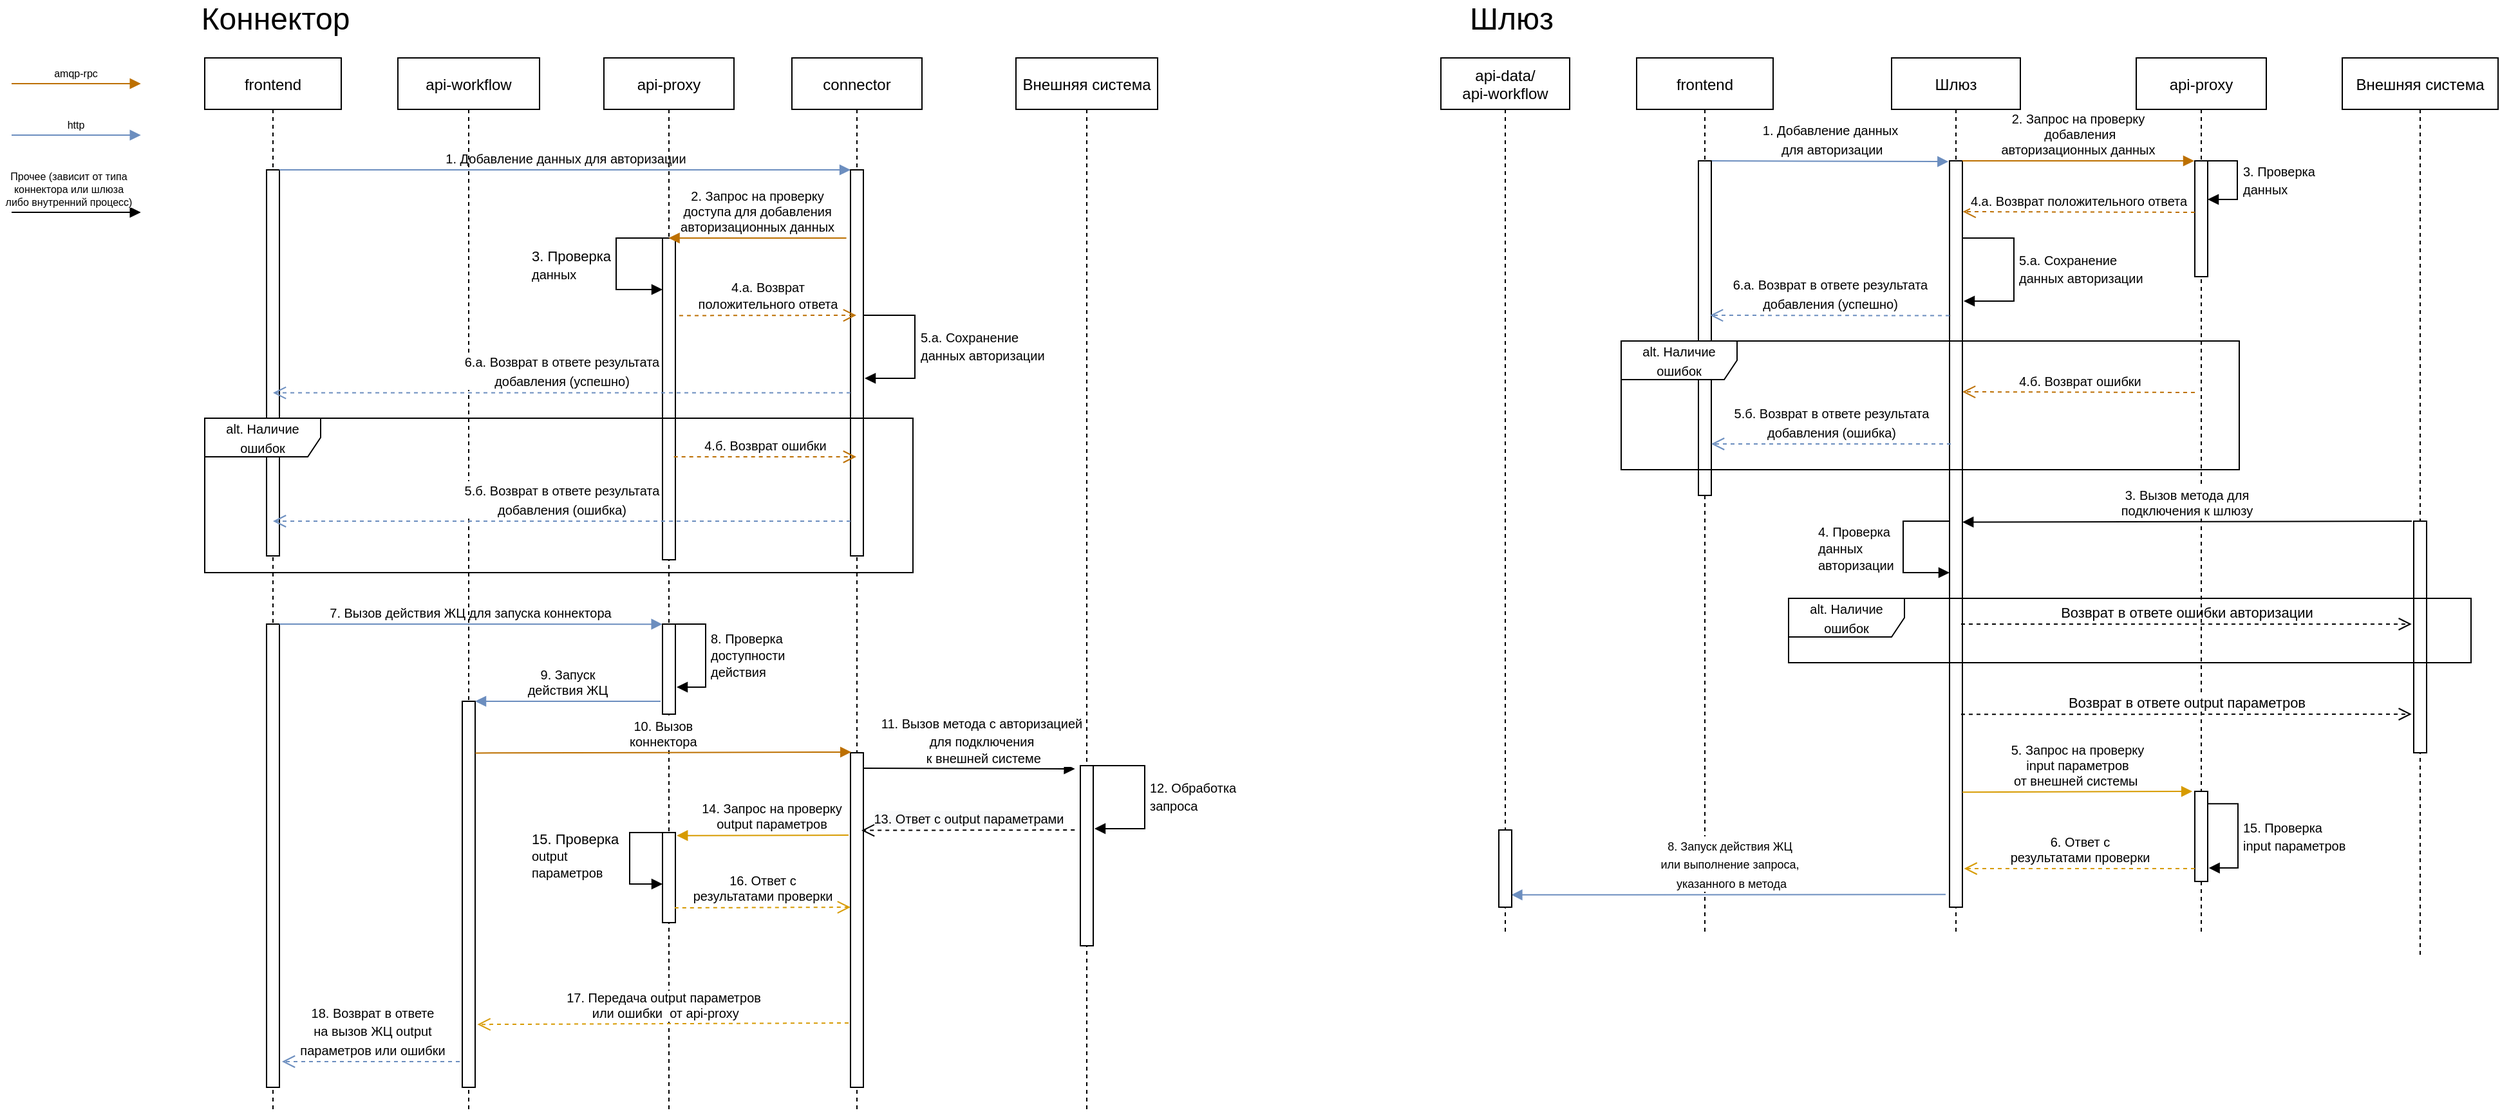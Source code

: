 <mxfile version="21.6.8" type="github">
  <diagram name="Страница — 1" id="WWRPlEPpIuUE59BAEwwI">
    <mxGraphModel dx="1938" dy="-1325" grid="1" gridSize="10" guides="1" tooltips="1" connect="1" arrows="1" fold="1" page="1" pageScale="1" pageWidth="827" pageHeight="1169" math="0" shadow="0">
      <root>
        <mxCell id="0" />
        <mxCell id="1" parent="0" />
        <mxCell id="P-ReLicF2Mn8y8o5vw4O-1" value="amqp-rpc" style="verticalAlign=bottom;endArrow=block;shadow=0;strokeWidth=1;fontSize=8;entryX=-0.033;entryY=0.001;entryDx=0;entryDy=0;entryPerimeter=0;fillColor=#f0a30a;strokeColor=#BD7000;" edge="1" parent="1">
          <mxGeometry relative="1" as="geometry">
            <mxPoint x="10" y="2420" as="sourcePoint" />
            <mxPoint x="110.37" y="2420" as="targetPoint" />
          </mxGeometry>
        </mxCell>
        <mxCell id="P-ReLicF2Mn8y8o5vw4O-2" value="http" style="verticalAlign=bottom;endArrow=block;shadow=0;strokeWidth=1;fontSize=8;entryX=-0.033;entryY=0.001;entryDx=0;entryDy=0;entryPerimeter=0;gradientColor=#7ea6e0;fillColor=#dae8fc;strokeColor=#6c8ebf;" edge="1" parent="1">
          <mxGeometry relative="1" as="geometry">
            <mxPoint x="10" y="2460" as="sourcePoint" />
            <mxPoint x="110.37" y="2460" as="targetPoint" />
          </mxGeometry>
        </mxCell>
        <mxCell id="P-ReLicF2Mn8y8o5vw4O-3" value="Прочее (зависит от типа &#xa;коннектора или шлюза&#xa; либо внутренний процесс) " style="verticalAlign=bottom;endArrow=block;shadow=0;strokeWidth=1;fontSize=8;entryX=-0.033;entryY=0.001;entryDx=0;entryDy=0;entryPerimeter=0;" edge="1" parent="1">
          <mxGeometry x="-0.115" relative="1" as="geometry">
            <mxPoint x="10" y="2520" as="sourcePoint" />
            <mxPoint x="110.37" y="2520" as="targetPoint" />
            <mxPoint as="offset" />
          </mxGeometry>
        </mxCell>
        <mxCell id="P-ReLicF2Mn8y8o5vw4O-4" value="Шлюз" style="shape=umlLifeline;perimeter=lifelinePerimeter;container=1;collapsible=0;recursiveResize=0;rounded=0;shadow=0;strokeWidth=1;" vertex="1" parent="1">
          <mxGeometry x="1470" y="2400" width="100" height="680" as="geometry" />
        </mxCell>
        <mxCell id="P-ReLicF2Mn8y8o5vw4O-5" value="" style="points=[];perimeter=orthogonalPerimeter;rounded=0;shadow=0;strokeWidth=1;" vertex="1" parent="P-ReLicF2Mn8y8o5vw4O-4">
          <mxGeometry x="45" y="80" width="10" height="580" as="geometry" />
        </mxCell>
        <mxCell id="P-ReLicF2Mn8y8o5vw4O-139" value="2. Запрос на проверку&#xa; добавления &#xa;авторизационных данных" style="verticalAlign=bottom;endArrow=block;shadow=0;strokeWidth=1;fontSize=10;fillColor=#f0a30a;strokeColor=#BD7000;exitX=1.099;exitY=0.024;exitDx=0;exitDy=0;exitPerimeter=0;entryX=-0.042;entryY=0.023;entryDx=0;entryDy=0;entryPerimeter=0;" edge="1" parent="P-ReLicF2Mn8y8o5vw4O-4">
          <mxGeometry relative="1" as="geometry">
            <mxPoint x="55" y="80" as="sourcePoint" />
            <mxPoint x="235" y="80" as="targetPoint" />
          </mxGeometry>
        </mxCell>
        <mxCell id="P-ReLicF2Mn8y8o5vw4O-142" value="&lt;font style=&quot;font-size: 10px&quot;&gt;5.а. Сохранение &lt;br&gt;данных авторизации&lt;br&gt;&lt;/font&gt;" style="html=1;align=left;spacingLeft=2;endArrow=block;rounded=0;edgeStyle=orthogonalEdgeStyle;curved=0;rounded=0;exitX=1.002;exitY=0.431;exitDx=0;exitDy=0;exitPerimeter=0;" edge="1" parent="P-ReLicF2Mn8y8o5vw4O-4">
          <mxGeometry relative="1" as="geometry">
            <mxPoint x="55" y="140" as="sourcePoint" />
            <Array as="points">
              <mxPoint x="95" y="140" />
              <mxPoint x="95" y="189" />
            </Array>
            <mxPoint x="56" y="189" as="targetPoint" />
          </mxGeometry>
        </mxCell>
        <mxCell id="P-ReLicF2Mn8y8o5vw4O-148" value="&lt;span style=&quot;font-size: 10px&quot;&gt;4. Проверка &lt;br&gt;данных&lt;br&gt;авторизации&lt;/span&gt;" style="html=1;align=left;spacingLeft=2;endArrow=block;rounded=0;edgeStyle=orthogonalEdgeStyle;curved=0;rounded=0;exitX=-0.026;exitY=0.355;exitDx=0;exitDy=0;exitPerimeter=0;entryX=0.012;entryY=0.449;entryDx=0;entryDy=0;entryPerimeter=0;" edge="1" parent="P-ReLicF2Mn8y8o5vw4O-4">
          <mxGeometry x="0.013" y="-70" relative="1" as="geometry">
            <mxPoint x="45" y="360" as="sourcePoint" />
            <Array as="points">
              <mxPoint x="9" y="360" />
              <mxPoint x="9" y="400" />
            </Array>
            <mxPoint x="45" y="400" as="targetPoint" />
            <mxPoint as="offset" />
          </mxGeometry>
        </mxCell>
        <mxCell id="P-ReLicF2Mn8y8o5vw4O-159" value="Возврат в ответе ошибки авторизации" style="html=1;verticalAlign=bottom;endArrow=open;dashed=1;endSize=8;edgeStyle=elbowEdgeStyle;elbow=vertical;curved=0;rounded=0;exitX=0.866;exitY=0.615;exitDx=0;exitDy=0;exitPerimeter=0;entryX=-0.061;entryY=0.463;entryDx=0;entryDy=0;entryPerimeter=0;" edge="1" parent="P-ReLicF2Mn8y8o5vw4O-4">
          <mxGeometry relative="1" as="geometry">
            <mxPoint x="54" y="440" as="sourcePoint" />
            <mxPoint x="403.89" y="440.19" as="targetPoint" />
          </mxGeometry>
        </mxCell>
        <mxCell id="P-ReLicF2Mn8y8o5vw4O-150" value="5. Запрос на проверку&#xa;input параметров &#xa;от внешней системы " style="verticalAlign=bottom;endArrow=block;shadow=0;strokeWidth=1;fontSize=10;gradientColor=#ffa500;fillColor=#ffcd28;strokeColor=#d79b00;entryX=-0.111;entryY=0.004;entryDx=0;entryDy=0;entryPerimeter=0;exitX=1.083;exitY=0.605;exitDx=0;exitDy=0;exitPerimeter=0;" edge="1" parent="P-ReLicF2Mn8y8o5vw4O-4">
          <mxGeometry relative="1" as="geometry">
            <mxPoint x="55" y="570.62" as="sourcePoint" />
            <mxPoint x="233.56" y="570" as="targetPoint" />
          </mxGeometry>
        </mxCell>
        <mxCell id="P-ReLicF2Mn8y8o5vw4O-9" value="frontend" style="shape=umlLifeline;perimeter=lifelinePerimeter;container=1;collapsible=0;recursiveResize=0;rounded=0;shadow=0;strokeWidth=1;fontSize=12;" vertex="1" parent="1">
          <mxGeometry x="1272" y="2400" width="106" height="680" as="geometry" />
        </mxCell>
        <mxCell id="P-ReLicF2Mn8y8o5vw4O-10" value="" style="points=[];perimeter=orthogonalPerimeter;rounded=0;shadow=0;strokeWidth=1;" vertex="1" parent="P-ReLicF2Mn8y8o5vw4O-9">
          <mxGeometry x="48" y="80" width="10" height="260" as="geometry" />
        </mxCell>
        <mxCell id="P-ReLicF2Mn8y8o5vw4O-143" value="&lt;span style=&quot;font-size: 10px&quot;&gt;6.а. Возврат в ответе результата &lt;br&gt;добавления (успешно)&lt;/span&gt;" style="html=1;verticalAlign=bottom;endArrow=open;dashed=1;endSize=8;fontSize=12;gradientColor=#7ea6e0;fillColor=#dae8fc;strokeColor=#6c8ebf;entryX=1.022;entryY=0.162;entryDx=0;entryDy=0;entryPerimeter=0;exitX=0.048;exitY=0.215;exitDx=0;exitDy=0;exitPerimeter=0;" edge="1" parent="P-ReLicF2Mn8y8o5vw4O-9">
          <mxGeometry relative="1" as="geometry">
            <mxPoint x="243" y="200.3" as="sourcePoint" />
            <mxPoint x="57.02" y="200" as="targetPoint" />
          </mxGeometry>
        </mxCell>
        <mxCell id="P-ReLicF2Mn8y8o5vw4O-156" value="&lt;font style=&quot;font-size: 9px;&quot;&gt;8. Запуск действия&amp;nbsp;ЖЦ&lt;br&gt;или выполнение запроса,&lt;br&gt;&amp;nbsp;указанного в метода&lt;/font&gt;" style="html=1;verticalAlign=bottom;endArrow=block;fontSize=12;gradientColor=#7ea6e0;fillColor=#dae8fc;strokeColor=#6c8ebf;exitX=-0.3;exitY=0.95;exitDx=0;exitDy=0;exitPerimeter=0;entryX=0.969;entryY=0.84;entryDx=0;entryDy=0;entryPerimeter=0;" edge="1" parent="P-ReLicF2Mn8y8o5vw4O-9" target="P-ReLicF2Mn8y8o5vw4O-158">
          <mxGeometry width="80" relative="1" as="geometry">
            <mxPoint x="240" y="650.16" as="sourcePoint" />
            <mxPoint x="-116.63" y="650" as="targetPoint" />
          </mxGeometry>
        </mxCell>
        <mxCell id="P-ReLicF2Mn8y8o5vw4O-11" value="Внешняя система" style="shape=umlLifeline;perimeter=lifelinePerimeter;container=1;collapsible=0;recursiveResize=0;rounded=0;shadow=0;strokeWidth=1;" vertex="1" parent="1">
          <mxGeometry x="1820" y="2400" width="121" height="700" as="geometry" />
        </mxCell>
        <mxCell id="P-ReLicF2Mn8y8o5vw4O-12" value="" style="points=[];perimeter=orthogonalPerimeter;rounded=0;shadow=0;strokeWidth=1;" vertex="1" parent="P-ReLicF2Mn8y8o5vw4O-11">
          <mxGeometry x="55.5" y="360" width="10" height="180" as="geometry" />
        </mxCell>
        <mxCell id="P-ReLicF2Mn8y8o5vw4O-40" value="Коннектор" style="text;html=1;strokeColor=none;fillColor=none;align=center;verticalAlign=middle;whiteSpace=wrap;rounded=0;fontSize=24;" vertex="1" parent="1">
          <mxGeometry x="160" y="2360" width="110" height="20" as="geometry" />
        </mxCell>
        <mxCell id="P-ReLicF2Mn8y8o5vw4O-41" value="Шлюз" style="text;html=1;strokeColor=none;fillColor=none;align=center;verticalAlign=middle;whiteSpace=wrap;rounded=0;fontSize=24;" vertex="1" parent="1">
          <mxGeometry x="1120" y="2360" width="110" height="20" as="geometry" />
        </mxCell>
        <mxCell id="P-ReLicF2Mn8y8o5vw4O-130" value="api-proxy" style="shape=umlLifeline;perimeter=lifelinePerimeter;container=1;collapsible=0;recursiveResize=0;rounded=0;shadow=0;strokeWidth=1;" vertex="1" parent="1">
          <mxGeometry x="1660" y="2400" width="101" height="680" as="geometry" />
        </mxCell>
        <mxCell id="P-ReLicF2Mn8y8o5vw4O-131" value="" style="points=[];perimeter=orthogonalPerimeter;rounded=0;shadow=0;strokeWidth=1;" vertex="1" parent="P-ReLicF2Mn8y8o5vw4O-130">
          <mxGeometry x="45.5" y="80" width="10" height="90" as="geometry" />
        </mxCell>
        <mxCell id="P-ReLicF2Mn8y8o5vw4O-140" value="&lt;font style=&quot;font-size: 10px&quot;&gt;3. Проверка &lt;br&gt;данных&lt;br&gt;&lt;/font&gt;" style="html=1;align=left;spacingLeft=2;endArrow=block;rounded=0;edgeStyle=orthogonalEdgeStyle;curved=0;rounded=0;exitX=1.089;exitY=0.034;exitDx=0;exitDy=0;exitPerimeter=0;entryX=1.008;entryY=0.133;entryDx=0;entryDy=0;entryPerimeter=0;" edge="1" parent="P-ReLicF2Mn8y8o5vw4O-130">
          <mxGeometry relative="1" as="geometry">
            <mxPoint x="55.5" y="80" as="sourcePoint" />
            <Array as="points">
              <mxPoint x="78.5" y="80" />
              <mxPoint x="78.5" y="110" />
            </Array>
            <mxPoint x="55.5" y="110" as="targetPoint" />
          </mxGeometry>
        </mxCell>
        <mxCell id="P-ReLicF2Mn8y8o5vw4O-152" value="" style="points=[];perimeter=orthogonalPerimeter;rounded=0;shadow=0;strokeWidth=1;" vertex="1" parent="P-ReLicF2Mn8y8o5vw4O-130">
          <mxGeometry x="45.5" y="570" width="10" height="70" as="geometry" />
        </mxCell>
        <mxCell id="P-ReLicF2Mn8y8o5vw4O-153" value="6. Ответ с &lt;br&gt;результатами проверки" style="html=1;verticalAlign=bottom;endArrow=open;dashed=1;endSize=8;fontSize=10;gradientColor=#ffa500;fillColor=#ffcd28;strokeColor=#d79b00;entryX=1.08;entryY=0.707;entryDx=0;entryDy=0;entryPerimeter=0;exitX=-0.046;exitY=0.858;exitDx=0;exitDy=0;exitPerimeter=0;" edge="1" parent="P-ReLicF2Mn8y8o5vw4O-130">
          <mxGeometry relative="1" as="geometry">
            <mxPoint x="45.5" y="630" as="sourcePoint" />
            <mxPoint x="-133.74" y="630" as="targetPoint" />
          </mxGeometry>
        </mxCell>
        <mxCell id="P-ReLicF2Mn8y8o5vw4O-154" value="&lt;font style=&quot;font-size: 10px&quot;&gt;15. Проверка&lt;br style=&quot;border-color: var(--border-color);&quot;&gt;input параметров&lt;br&gt;&lt;/font&gt;" style="html=1;align=left;spacingLeft=2;endArrow=block;rounded=0;edgeStyle=orthogonalEdgeStyle;curved=0;rounded=0;exitX=1.089;exitY=0.034;exitDx=0;exitDy=0;exitPerimeter=0;entryX=1.083;entryY=0.728;entryDx=0;entryDy=0;entryPerimeter=0;" edge="1" parent="P-ReLicF2Mn8y8o5vw4O-130">
          <mxGeometry relative="1" as="geometry">
            <mxPoint x="55.5" y="579.57" as="sourcePoint" />
            <Array as="points">
              <mxPoint x="79" y="579.57" />
              <mxPoint x="79" y="629.57" />
              <mxPoint x="56" y="629.57" />
            </Array>
            <mxPoint x="56.33" y="630.53" as="targetPoint" />
          </mxGeometry>
        </mxCell>
        <mxCell id="P-ReLicF2Mn8y8o5vw4O-138" value="&lt;font style=&quot;font-size: 10px&quot;&gt;1. Добавление данных&lt;br&gt;&amp;nbsp;для авторизации&lt;/font&gt;" style="html=1;verticalAlign=bottom;endArrow=block;fontSize=12;gradientColor=#7ea6e0;fillColor=#dae8fc;strokeColor=#6c8ebf;exitX=1.041;exitY=0;exitDx=0;exitDy=0;exitPerimeter=0;entryX=-0.085;entryY=0.001;entryDx=0;entryDy=0;entryPerimeter=0;" edge="1" parent="1" source="P-ReLicF2Mn8y8o5vw4O-10" target="P-ReLicF2Mn8y8o5vw4O-5">
          <mxGeometry width="80" relative="1" as="geometry">
            <mxPoint x="1330" y="2482" as="sourcePoint" />
            <mxPoint x="1517" y="2483" as="targetPoint" />
          </mxGeometry>
        </mxCell>
        <mxCell id="P-ReLicF2Mn8y8o5vw4O-141" value="&lt;font style=&quot;font-size: 10px;&quot;&gt;4.a. Возврат положительного ответа&lt;/font&gt;" style="html=1;verticalAlign=bottom;endArrow=open;dashed=1;endSize=8;edgeStyle=elbowEdgeStyle;elbow=vertical;curved=0;rounded=0;fillColor=#ffcd28;gradientColor=#ffa500;strokeColor=#BD7000;entryX=1.031;entryY=0.068;entryDx=0;entryDy=0;entryPerimeter=0;" edge="1" parent="1" target="P-ReLicF2Mn8y8o5vw4O-5">
          <mxGeometry relative="1" as="geometry">
            <mxPoint x="1705.5" y="2519.997" as="sourcePoint" />
            <mxPoint x="1530" y="2520" as="targetPoint" />
          </mxGeometry>
        </mxCell>
        <mxCell id="P-ReLicF2Mn8y8o5vw4O-145" value="&lt;span style=&quot;font-size: 10px&quot;&gt;5.б. Возврат в ответе результата &lt;br&gt;добавления (ошибка)&lt;/span&gt;" style="html=1;verticalAlign=bottom;endArrow=open;dashed=1;endSize=8;fontSize=12;gradientColor=#7ea6e0;fillColor=#dae8fc;strokeColor=#6c8ebf;entryX=1.022;entryY=0.162;entryDx=0;entryDy=0;entryPerimeter=0;exitX=0.048;exitY=0.215;exitDx=0;exitDy=0;exitPerimeter=0;" edge="1" parent="1">
          <mxGeometry relative="1" as="geometry">
            <mxPoint x="1516" y="2700" as="sourcePoint" />
            <mxPoint x="1330" y="2700" as="targetPoint" />
          </mxGeometry>
        </mxCell>
        <mxCell id="P-ReLicF2Mn8y8o5vw4O-146" value="&lt;font style=&quot;font-size: 10px;&quot;&gt;alt. Наличие ошибок&lt;/font&gt;" style="shape=umlFrame;whiteSpace=wrap;html=1;pointerEvents=0;width=90;height=30;" vertex="1" parent="1">
          <mxGeometry x="1260" y="2620" width="480" height="100" as="geometry" />
        </mxCell>
        <mxCell id="P-ReLicF2Mn8y8o5vw4O-144" value="&lt;font style=&quot;font-size: 10px;&quot;&gt;4.б. Возврат ошибки&lt;/font&gt;" style="html=1;verticalAlign=bottom;endArrow=open;dashed=1;endSize=8;edgeStyle=elbowEdgeStyle;elbow=vertical;curved=0;rounded=0;entryX=1.048;entryY=0.141;entryDx=0;entryDy=0;entryPerimeter=0;fillColor=#ffcd28;gradientColor=#ffa500;strokeColor=#BD7000;" edge="1" parent="1">
          <mxGeometry relative="1" as="geometry">
            <mxPoint x="1705.5" y="2660" as="sourcePoint" />
            <mxPoint x="1525" y="2659.4" as="targetPoint" />
          </mxGeometry>
        </mxCell>
        <mxCell id="P-ReLicF2Mn8y8o5vw4O-147" value="3. Вызов метода для &#xa;подключения к шлюзу" style="verticalAlign=bottom;endArrow=block;shadow=0;strokeWidth=1;fontSize=10;exitX=-0.053;exitY=0.358;exitDx=0;exitDy=0;exitPerimeter=0;entryX=1.009;entryY=0.484;entryDx=0;entryDy=0;entryPerimeter=0;" edge="1" parent="1" target="P-ReLicF2Mn8y8o5vw4O-5">
          <mxGeometry relative="1" as="geometry">
            <mxPoint x="1874" y="2760" as="sourcePoint" />
            <mxPoint x="1530" y="2760" as="targetPoint" />
          </mxGeometry>
        </mxCell>
        <mxCell id="P-ReLicF2Mn8y8o5vw4O-157" value="api-data/&#xa;api-workflow" style="shape=umlLifeline;perimeter=lifelinePerimeter;container=1;collapsible=0;recursiveResize=0;rounded=0;shadow=0;strokeWidth=1;" vertex="1" parent="1">
          <mxGeometry x="1120" y="2400" width="100" height="680" as="geometry" />
        </mxCell>
        <mxCell id="P-ReLicF2Mn8y8o5vw4O-158" value="" style="points=[];perimeter=orthogonalPerimeter;rounded=0;shadow=0;strokeWidth=1;" vertex="1" parent="P-ReLicF2Mn8y8o5vw4O-157">
          <mxGeometry x="45" y="600" width="10" height="60" as="geometry" />
        </mxCell>
        <mxCell id="P-ReLicF2Mn8y8o5vw4O-161" value="&lt;font style=&quot;font-size: 10px;&quot;&gt;alt. Наличие ошибок&lt;/font&gt;" style="shape=umlFrame;whiteSpace=wrap;html=1;pointerEvents=0;width=90;height=30;" vertex="1" parent="1">
          <mxGeometry x="1390" y="2820" width="530" height="50" as="geometry" />
        </mxCell>
        <mxCell id="P-ReLicF2Mn8y8o5vw4O-164" value="Возврат в ответе output параметров" style="html=1;verticalAlign=bottom;endArrow=open;dashed=1;endSize=8;edgeStyle=elbowEdgeStyle;elbow=vertical;curved=0;rounded=0;exitX=0.866;exitY=0.615;exitDx=0;exitDy=0;exitPerimeter=0;entryX=-0.061;entryY=0.463;entryDx=0;entryDy=0;entryPerimeter=0;" edge="1" parent="1">
          <mxGeometry relative="1" as="geometry">
            <mxPoint x="1524" y="2910.11" as="sourcePoint" />
            <mxPoint x="1873.89" y="2910.3" as="targetPoint" />
          </mxGeometry>
        </mxCell>
        <mxCell id="P-ReLicF2Mn8y8o5vw4O-166" value="frontend" style="shape=umlLifeline;perimeter=lifelinePerimeter;container=1;collapsible=0;recursiveResize=0;rounded=0;shadow=0;strokeWidth=1;fontSize=12;" vertex="1" parent="1">
          <mxGeometry x="160" y="2400" width="106" height="820" as="geometry" />
        </mxCell>
        <mxCell id="P-ReLicF2Mn8y8o5vw4O-231" value="" style="points=[];perimeter=orthogonalPerimeter;rounded=0;shadow=0;strokeWidth=1;" vertex="1" parent="P-ReLicF2Mn8y8o5vw4O-166">
          <mxGeometry x="48" y="87" width="10" height="300" as="geometry" />
        </mxCell>
        <mxCell id="P-ReLicF2Mn8y8o5vw4O-230" value="&lt;font style=&quot;font-size: 10px&quot;&gt;1. Добавление данных&amp;nbsp;для авторизации&lt;/font&gt;" style="html=1;verticalAlign=bottom;endArrow=block;fontSize=12;gradientColor=#7ea6e0;fillColor=#dae8fc;strokeColor=#6c8ebf;exitX=1.074;exitY=-0.001;exitDx=0;exitDy=0;exitPerimeter=0;entryX=0.004;entryY=0;entryDx=0;entryDy=0;entryPerimeter=0;" edge="1" parent="P-ReLicF2Mn8y8o5vw4O-166" target="P-ReLicF2Mn8y8o5vw4O-232">
          <mxGeometry width="80" relative="1" as="geometry">
            <mxPoint x="58" y="87.0" as="sourcePoint" />
            <mxPoint x="500" y="87" as="targetPoint" />
          </mxGeometry>
        </mxCell>
        <mxCell id="P-ReLicF2Mn8y8o5vw4O-245" value="" style="points=[];perimeter=orthogonalPerimeter;rounded=0;shadow=0;strokeWidth=1;" vertex="1" parent="P-ReLicF2Mn8y8o5vw4O-166">
          <mxGeometry x="48" y="440" width="10" height="360" as="geometry" />
        </mxCell>
        <mxCell id="P-ReLicF2Mn8y8o5vw4O-244" value="7. Вызов действия ЖЦ для запуска коннектора" style="verticalAlign=bottom;endArrow=block;shadow=0;strokeWidth=1;fontSize=10;gradientColor=#7ea6e0;fillColor=#dae8fc;strokeColor=#6c8ebf;entryX=-0.016;entryY=0.001;entryDx=0;entryDy=0;entryPerimeter=0;" edge="1" parent="P-ReLicF2Mn8y8o5vw4O-166" target="P-ReLicF2Mn8y8o5vw4O-246">
          <mxGeometry x="-0.002" relative="1" as="geometry">
            <mxPoint x="58" y="440" as="sourcePoint" />
            <mxPoint x="437" y="440.17" as="targetPoint" />
            <mxPoint as="offset" />
          </mxGeometry>
        </mxCell>
        <mxCell id="P-ReLicF2Mn8y8o5vw4O-171" value="api-workflow" style="shape=umlLifeline;perimeter=lifelinePerimeter;container=1;collapsible=0;recursiveResize=0;rounded=0;shadow=0;strokeWidth=1;" vertex="1" parent="1">
          <mxGeometry x="310" y="2400" width="110" height="820" as="geometry" />
        </mxCell>
        <mxCell id="P-ReLicF2Mn8y8o5vw4O-249" value="" style="points=[];perimeter=orthogonalPerimeter;rounded=0;shadow=0;strokeWidth=1;" vertex="1" parent="P-ReLicF2Mn8y8o5vw4O-171">
          <mxGeometry x="50" y="500" width="10" height="300" as="geometry" />
        </mxCell>
        <mxCell id="P-ReLicF2Mn8y8o5vw4O-175" value="api-proxy" style="shape=umlLifeline;perimeter=lifelinePerimeter;container=1;collapsible=0;recursiveResize=0;rounded=0;shadow=0;strokeWidth=1;size=40;" vertex="1" parent="1">
          <mxGeometry x="470" y="2400" width="101" height="820" as="geometry" />
        </mxCell>
        <mxCell id="P-ReLicF2Mn8y8o5vw4O-234" value="" style="points=[];perimeter=orthogonalPerimeter;rounded=0;shadow=0;strokeWidth=1;" vertex="1" parent="P-ReLicF2Mn8y8o5vw4O-175">
          <mxGeometry x="45.5" y="140" width="10" height="250" as="geometry" />
        </mxCell>
        <mxCell id="P-ReLicF2Mn8y8o5vw4O-237" value="3. Проверка&lt;br style=&quot;border-color: var(--border-color); font-size: 10px;&quot;&gt;&lt;span style=&quot;font-size: 10px;&quot;&gt;данных&lt;/span&gt;" style="html=1;align=left;spacingLeft=2;endArrow=block;rounded=0;edgeStyle=orthogonalEdgeStyle;curved=0;rounded=0;exitX=-0.026;exitY=0.355;exitDx=0;exitDy=0;exitPerimeter=0;entryX=0.012;entryY=0.449;entryDx=0;entryDy=0;entryPerimeter=0;" edge="1" parent="P-ReLicF2Mn8y8o5vw4O-175">
          <mxGeometry x="0.013" y="-70" relative="1" as="geometry">
            <mxPoint x="45.5" y="140" as="sourcePoint" />
            <Array as="points">
              <mxPoint x="9.5" y="140" />
              <mxPoint x="9.5" y="180" />
            </Array>
            <mxPoint x="45.5" y="180" as="targetPoint" />
            <mxPoint as="offset" />
          </mxGeometry>
        </mxCell>
        <mxCell id="P-ReLicF2Mn8y8o5vw4O-246" value="" style="points=[];perimeter=orthogonalPerimeter;rounded=0;shadow=0;strokeWidth=1;" vertex="1" parent="P-ReLicF2Mn8y8o5vw4O-175">
          <mxGeometry x="45.5" y="440" width="10" height="70" as="geometry" />
        </mxCell>
        <mxCell id="P-ReLicF2Mn8y8o5vw4O-247" value="&lt;font style=&quot;font-size: 10px&quot;&gt;8. Проверка &lt;br&gt;доступности &lt;br&gt;действия&lt;br&gt;&lt;/font&gt;" style="html=1;align=left;spacingLeft=2;endArrow=block;rounded=0;edgeStyle=orthogonalEdgeStyle;curved=0;rounded=0;exitX=1.002;exitY=0.431;exitDx=0;exitDy=0;exitPerimeter=0;" edge="1" parent="P-ReLicF2Mn8y8o5vw4O-175">
          <mxGeometry relative="1" as="geometry">
            <mxPoint x="55.5" y="440" as="sourcePoint" />
            <Array as="points">
              <mxPoint x="79" y="440" />
              <mxPoint x="79" y="489" />
            </Array>
            <mxPoint x="56.5" y="489" as="targetPoint" />
          </mxGeometry>
        </mxCell>
        <mxCell id="P-ReLicF2Mn8y8o5vw4O-248" value="9. Запуск &#xa;действия ЖЦ" style="verticalAlign=bottom;endArrow=block;shadow=0;strokeWidth=1;fontSize=10;gradientColor=#7ea6e0;fillColor=#dae8fc;strokeColor=#6c8ebf;exitX=-0.119;exitY=0.928;exitDx=0;exitDy=0;exitPerimeter=0;" edge="1" parent="P-ReLicF2Mn8y8o5vw4O-175">
          <mxGeometry x="-0.002" relative="1" as="geometry">
            <mxPoint x="44" y="500" as="sourcePoint" />
            <mxPoint x="-100" y="500" as="targetPoint" />
            <mxPoint as="offset" />
          </mxGeometry>
        </mxCell>
        <mxCell id="P-ReLicF2Mn8y8o5vw4O-257" value="" style="points=[];perimeter=orthogonalPerimeter;rounded=0;shadow=0;strokeWidth=1;" vertex="1" parent="P-ReLicF2Mn8y8o5vw4O-175">
          <mxGeometry x="45.5" y="602" width="10" height="70" as="geometry" />
        </mxCell>
        <mxCell id="P-ReLicF2Mn8y8o5vw4O-259" value="15. Проверка&lt;br style=&quot;border-color: var(--border-color); font-size: 10px;&quot;&gt;&lt;span style=&quot;font-size: 10px;&quot;&gt;output &lt;br&gt;параметров&lt;/span&gt;" style="html=1;align=left;spacingLeft=2;endArrow=block;rounded=0;edgeStyle=orthogonalEdgeStyle;curved=0;rounded=0;exitX=-0.026;exitY=0.355;exitDx=0;exitDy=0;exitPerimeter=0;entryX=0.012;entryY=0.449;entryDx=0;entryDy=0;entryPerimeter=0;" edge="1" parent="P-ReLicF2Mn8y8o5vw4O-175">
          <mxGeometry x="-0.044" y="-80" relative="1" as="geometry">
            <mxPoint x="45.5" y="602" as="sourcePoint" />
            <Array as="points">
              <mxPoint x="20" y="602" />
              <mxPoint x="20" y="642" />
            </Array>
            <mxPoint x="45.5" y="642" as="targetPoint" />
            <mxPoint as="offset" />
          </mxGeometry>
        </mxCell>
        <mxCell id="P-ReLicF2Mn8y8o5vw4O-183" value="connector" style="shape=umlLifeline;perimeter=lifelinePerimeter;container=1;collapsible=0;recursiveResize=0;rounded=0;shadow=0;strokeWidth=1;" vertex="1" parent="1">
          <mxGeometry x="616" y="2400" width="101" height="820" as="geometry" />
        </mxCell>
        <mxCell id="P-ReLicF2Mn8y8o5vw4O-232" value="" style="points=[];perimeter=orthogonalPerimeter;rounded=0;shadow=0;strokeWidth=1;" vertex="1" parent="P-ReLicF2Mn8y8o5vw4O-183">
          <mxGeometry x="45.5" y="87" width="10" height="300" as="geometry" />
        </mxCell>
        <mxCell id="P-ReLicF2Mn8y8o5vw4O-239" value="&lt;font style=&quot;font-size: 10px&quot;&gt;5.а. Сохранение &lt;br&gt;данных авторизации&lt;br&gt;&lt;/font&gt;" style="html=1;align=left;spacingLeft=2;endArrow=block;rounded=0;edgeStyle=orthogonalEdgeStyle;curved=0;rounded=0;exitX=1.002;exitY=0.431;exitDx=0;exitDy=0;exitPerimeter=0;" edge="1" parent="P-ReLicF2Mn8y8o5vw4O-183">
          <mxGeometry relative="1" as="geometry">
            <mxPoint x="55.5" y="200" as="sourcePoint" />
            <Array as="points">
              <mxPoint x="95.5" y="200" />
              <mxPoint x="95.5" y="249" />
            </Array>
            <mxPoint x="56.5" y="249" as="targetPoint" />
          </mxGeometry>
        </mxCell>
        <mxCell id="P-ReLicF2Mn8y8o5vw4O-240" value="&lt;span style=&quot;font-size: 10px&quot;&gt;6.а. Возврат в ответе результата &lt;br&gt;добавления (успешно)&lt;/span&gt;" style="html=1;verticalAlign=bottom;endArrow=open;dashed=1;endSize=8;fontSize=12;gradientColor=#7ea6e0;fillColor=#dae8fc;strokeColor=#6c8ebf;exitX=0.048;exitY=0.215;exitDx=0;exitDy=0;exitPerimeter=0;" edge="1" parent="P-ReLicF2Mn8y8o5vw4O-183" target="P-ReLicF2Mn8y8o5vw4O-166">
          <mxGeometry relative="1" as="geometry">
            <mxPoint x="45.5" y="260.3" as="sourcePoint" />
            <mxPoint x="-140.48" y="260" as="targetPoint" />
          </mxGeometry>
        </mxCell>
        <mxCell id="P-ReLicF2Mn8y8o5vw4O-242" value="&lt;span style=&quot;font-size: 10px&quot;&gt;5.б. Возврат в ответе результата &lt;br&gt;добавления (ошибка)&lt;/span&gt;" style="html=1;verticalAlign=bottom;endArrow=open;dashed=1;endSize=8;fontSize=12;gradientColor=#7ea6e0;fillColor=#dae8fc;strokeColor=#6c8ebf;exitX=0.048;exitY=0.215;exitDx=0;exitDy=0;exitPerimeter=0;" edge="1" parent="P-ReLicF2Mn8y8o5vw4O-183" target="P-ReLicF2Mn8y8o5vw4O-166">
          <mxGeometry relative="1" as="geometry">
            <mxPoint x="45.5" y="360" as="sourcePoint" />
            <mxPoint x="-140.5" y="360" as="targetPoint" />
          </mxGeometry>
        </mxCell>
        <mxCell id="P-ReLicF2Mn8y8o5vw4O-251" value="" style="points=[];perimeter=orthogonalPerimeter;rounded=0;shadow=0;strokeWidth=1;" vertex="1" parent="P-ReLicF2Mn8y8o5vw4O-183">
          <mxGeometry x="45.5" y="540" width="10" height="260" as="geometry" />
        </mxCell>
        <mxCell id="P-ReLicF2Mn8y8o5vw4O-252" value="&lt;font style=&quot;font-size: 10px;&quot;&gt;11.&amp;nbsp;Вызов метода с авторизацией&lt;br style=&quot;border-color: var(--border-color); padding: 0px; margin: 0px;&quot;&gt;для подключения&lt;br&gt;&amp;nbsp;к внешней системе&lt;/font&gt;" style="html=1;verticalAlign=bottom;endArrow=block;edgeStyle=elbowEdgeStyle;elbow=vertical;curved=0;rounded=0;exitX=1.014;exitY=0.2;exitDx=0;exitDy=0;exitPerimeter=0;entryX=-0.42;entryY=0.019;entryDx=0;entryDy=0;entryPerimeter=0;" edge="1" parent="P-ReLicF2Mn8y8o5vw4O-183" target="P-ReLicF2Mn8y8o5vw4O-253">
          <mxGeometry x="0.108" width="80" relative="1" as="geometry">
            <mxPoint x="55.5" y="552" as="sourcePoint" />
            <mxPoint x="406.5" y="550" as="targetPoint" />
            <mxPoint as="offset" />
          </mxGeometry>
        </mxCell>
        <mxCell id="P-ReLicF2Mn8y8o5vw4O-260" value="16. Ответ с &lt;br&gt;результатами проверки" style="html=1;verticalAlign=bottom;endArrow=open;dashed=1;endSize=8;fontSize=10;gradientColor=#ffa500;fillColor=#ffcd28;strokeColor=#d79b00;exitX=0.941;exitY=0.836;exitDx=0;exitDy=0;exitPerimeter=0;" edge="1" parent="P-ReLicF2Mn8y8o5vw4O-183" source="P-ReLicF2Mn8y8o5vw4O-257">
          <mxGeometry relative="1" as="geometry">
            <mxPoint x="-94.76" y="660" as="sourcePoint" />
            <mxPoint x="45.5" y="660" as="targetPoint" />
          </mxGeometry>
        </mxCell>
        <mxCell id="P-ReLicF2Mn8y8o5vw4O-190" value="Внешняя система" style="shape=umlLifeline;perimeter=lifelinePerimeter;container=1;collapsible=0;recursiveResize=0;rounded=0;shadow=0;strokeWidth=1;" vertex="1" parent="1">
          <mxGeometry x="790" y="2400" width="110" height="820" as="geometry" />
        </mxCell>
        <mxCell id="P-ReLicF2Mn8y8o5vw4O-253" value="" style="points=[];perimeter=orthogonalPerimeter;rounded=0;shadow=0;strokeWidth=1;" vertex="1" parent="P-ReLicF2Mn8y8o5vw4O-190">
          <mxGeometry x="50" y="550" width="10" height="140" as="geometry" />
        </mxCell>
        <mxCell id="P-ReLicF2Mn8y8o5vw4O-254" value="&lt;font style=&quot;font-size: 10px&quot;&gt;12. Обработка &lt;br&gt;запроса&lt;/font&gt;" style="html=1;align=left;spacingLeft=2;endArrow=block;rounded=0;edgeStyle=orthogonalEdgeStyle;curved=0;rounded=0;exitX=1.002;exitY=0.431;exitDx=0;exitDy=0;exitPerimeter=0;" edge="1" parent="P-ReLicF2Mn8y8o5vw4O-190">
          <mxGeometry relative="1" as="geometry">
            <mxPoint x="60" y="550.0" as="sourcePoint" />
            <Array as="points">
              <mxPoint x="99.98" y="549.98" />
              <mxPoint x="99.98" y="598.98" />
            </Array>
            <mxPoint x="60.98" y="598.98" as="targetPoint" />
          </mxGeometry>
        </mxCell>
        <mxCell id="P-ReLicF2Mn8y8o5vw4O-233" value="2. Запрос на проверку &#xa;доступа для добавления &#xa;авторизационных данных" style="verticalAlign=bottom;endArrow=block;shadow=0;strokeWidth=1;fontSize=10;fillColor=#f0a30a;strokeColor=#BD7000;exitX=-0.321;exitY=0.12;exitDx=0;exitDy=0;exitPerimeter=0;" edge="1" parent="1">
          <mxGeometry relative="1" as="geometry">
            <mxPoint x="658.29" y="2540" as="sourcePoint" />
            <mxPoint x="520.286" y="2540" as="targetPoint" />
          </mxGeometry>
        </mxCell>
        <mxCell id="P-ReLicF2Mn8y8o5vw4O-238" value="&lt;font style=&quot;font-size: 10px;&quot;&gt;4.a. Возврат &lt;br&gt;положительного ответа&lt;/font&gt;" style="html=1;verticalAlign=bottom;endArrow=open;dashed=1;endSize=8;edgeStyle=elbowEdgeStyle;elbow=vertical;curved=0;rounded=0;fillColor=#ffcd28;gradientColor=#ffa500;strokeColor=#BD7000;exitX=1.302;exitY=0.165;exitDx=0;exitDy=0;exitPerimeter=0;" edge="1" parent="1">
          <mxGeometry relative="1" as="geometry">
            <mxPoint x="528.52" y="2600.23" as="sourcePoint" />
            <mxPoint x="666.0" y="2599.996" as="targetPoint" />
          </mxGeometry>
        </mxCell>
        <mxCell id="P-ReLicF2Mn8y8o5vw4O-241" value="&lt;font style=&quot;font-size: 10px;&quot;&gt;4.б. Возврат ошибки&lt;/font&gt;" style="html=1;verticalAlign=bottom;endArrow=open;dashed=1;endSize=8;edgeStyle=elbowEdgeStyle;elbow=vertical;curved=0;rounded=0;fillColor=#ffcd28;gradientColor=#ffa500;strokeColor=#BD7000;exitX=0.538;exitY=0.338;exitDx=0;exitDy=0;exitPerimeter=0;" edge="1" parent="1">
          <mxGeometry relative="1" as="geometry">
            <mxPoint x="524.338" y="2710" as="sourcePoint" />
            <mxPoint x="666" y="2710.269" as="targetPoint" />
          </mxGeometry>
        </mxCell>
        <mxCell id="P-ReLicF2Mn8y8o5vw4O-243" value="&lt;font style=&quot;font-size: 10px;&quot;&gt;alt. Наличие ошибок&lt;/font&gt;" style="shape=umlFrame;whiteSpace=wrap;html=1;pointerEvents=0;width=90;height=30;" vertex="1" parent="1">
          <mxGeometry x="160" y="2680" width="550" height="120" as="geometry" />
        </mxCell>
        <mxCell id="P-ReLicF2Mn8y8o5vw4O-250" value="10. Вызов&#xa;коннектора" style="verticalAlign=bottom;endArrow=block;shadow=0;strokeWidth=1;fontSize=10;exitX=1.015;exitY=0.134;exitDx=0;exitDy=0;exitPerimeter=0;fillColor=#f0a30a;strokeColor=#BD7000;entryX=0.062;entryY=-0.002;entryDx=0;entryDy=0;entryPerimeter=0;" edge="1" parent="1" source="P-ReLicF2Mn8y8o5vw4O-249" target="P-ReLicF2Mn8y8o5vw4O-251">
          <mxGeometry relative="1" as="geometry">
            <mxPoint x="534" y="3071" as="sourcePoint" />
            <mxPoint x="660" y="2945" as="targetPoint" />
          </mxGeometry>
        </mxCell>
        <mxCell id="P-ReLicF2Mn8y8o5vw4O-255" value="&lt;span style=&quot;background-color: rgb(248 , 249 , 250)&quot;&gt;&lt;font style=&quot;font-size: 10px&quot;&gt;13. Ответ с output параметрами&lt;/font&gt;&lt;/span&gt;" style="html=1;verticalAlign=bottom;endArrow=open;dashed=1;endSize=8;entryX=1.291;entryY=0.232;entryDx=0;entryDy=0;entryPerimeter=0;" edge="1" parent="1">
          <mxGeometry relative="1" as="geometry">
            <mxPoint x="835.59" y="3000" as="sourcePoint" />
            <mxPoint x="670.0" y="3000.32" as="targetPoint" />
            <Array as="points" />
          </mxGeometry>
        </mxCell>
        <mxCell id="P-ReLicF2Mn8y8o5vw4O-256" value="14. Запрос на проверку&lt;br&gt;output параметров" style="html=1;verticalAlign=bottom;endArrow=block;fontSize=10;gradientColor=#ffa500;fillColor=#ffcd28;strokeColor=#d79b00;entryX=1.111;entryY=0.034;entryDx=0;entryDy=0;entryPerimeter=0;" edge="1" parent="1" target="P-ReLicF2Mn8y8o5vw4O-257">
          <mxGeometry x="-0.097" width="80" relative="1" as="geometry">
            <mxPoint x="660" y="3004" as="sourcePoint" />
            <mxPoint x="731" y="3130" as="targetPoint" />
            <mxPoint as="offset" />
          </mxGeometry>
        </mxCell>
        <mxCell id="P-ReLicF2Mn8y8o5vw4O-261" value="&lt;font style=&quot;font-size: 10px;&quot;&gt;17. Передача&amp;nbsp;output параметров&lt;br&gt;&amp;nbsp; или ошибки&amp;nbsp;&amp;nbsp;от api-proxy&amp;nbsp;&lt;/font&gt;" style="html=1;verticalAlign=bottom;endArrow=open;dashed=1;endSize=8;fontSize=10;gradientColor=#ffa500;fillColor=#ffcd28;strokeColor=#d79b00;entryX=1.175;entryY=0.837;entryDx=0;entryDy=0;entryPerimeter=0;" edge="1" parent="1" target="P-ReLicF2Mn8y8o5vw4O-249">
          <mxGeometry x="0.003" relative="1" as="geometry">
            <mxPoint x="660" y="3150" as="sourcePoint" />
            <mxPoint x="631" y="3201.16" as="targetPoint" />
            <Array as="points" />
            <mxPoint as="offset" />
          </mxGeometry>
        </mxCell>
        <mxCell id="P-ReLicF2Mn8y8o5vw4O-262" value="&lt;font style=&quot;font-size: 10px;&quot;&gt;18. Возврат в ответе &lt;br&gt;на вызов ЖЦ output&lt;br style=&quot;border-color: var(--border-color);&quot;&gt;параметров или ошибки&lt;br&gt;&lt;/font&gt;" style="html=1;verticalAlign=bottom;endArrow=open;dashed=1;endSize=8;fontSize=12;gradientColor=#7ea6e0;fillColor=#dae8fc;strokeColor=#6c8ebf;" edge="1" parent="1">
          <mxGeometry x="-0.005" relative="1" as="geometry">
            <mxPoint x="358" y="3180" as="sourcePoint" />
            <mxPoint x="220" y="3180" as="targetPoint" />
            <mxPoint as="offset" />
          </mxGeometry>
        </mxCell>
      </root>
    </mxGraphModel>
  </diagram>
</mxfile>
